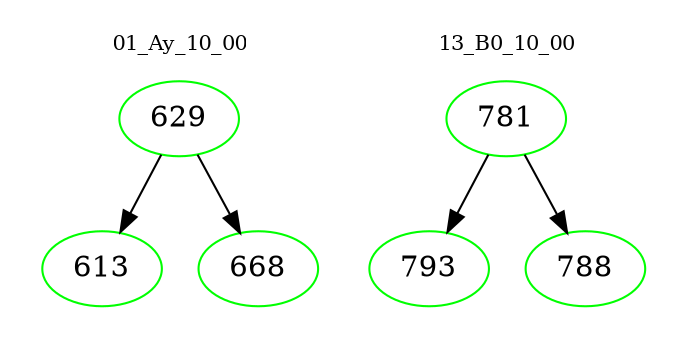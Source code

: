 digraph{
subgraph cluster_0 {
color = white
label = "01_Ay_10_00";
fontsize=10;
T0_629 [label="629", color="green"]
T0_629 -> T0_613 [color="black"]
T0_613 [label="613", color="green"]
T0_629 -> T0_668 [color="black"]
T0_668 [label="668", color="green"]
}
subgraph cluster_1 {
color = white
label = "13_B0_10_00";
fontsize=10;
T1_781 [label="781", color="green"]
T1_781 -> T1_793 [color="black"]
T1_793 [label="793", color="green"]
T1_781 -> T1_788 [color="black"]
T1_788 [label="788", color="green"]
}
}
